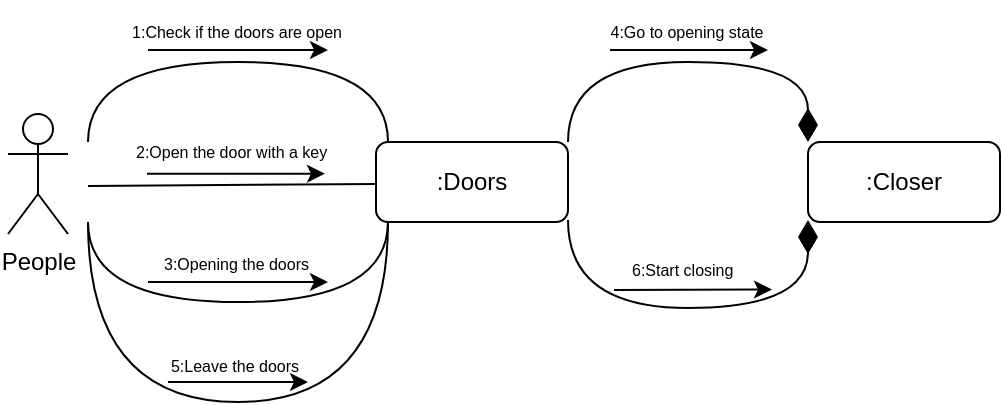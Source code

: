 <mxfile version="28.2.5">
  <diagram name="Сторінка-1" id="fKgZwGhtkzPXgX8_e8Hk">
    <mxGraphModel dx="498" dy="251" grid="1" gridSize="10" guides="1" tooltips="1" connect="1" arrows="1" fold="1" page="1" pageScale="1" pageWidth="827" pageHeight="1169" math="0" shadow="0">
      <root>
        <mxCell id="0" />
        <mxCell id="1" parent="0" />
        <mxCell id="xVluyco-PwGBs1aW7o5T-20" value="&lt;span style=&quot;color: rgb(0, 0, 0); font-family: Helvetica; font-size: 8px; font-style: normal; font-variant-ligatures: normal; font-variant-caps: normal; font-weight: 400; letter-spacing: normal; orphans: 2; text-align: center; text-indent: 0px; text-transform: none; widows: 2; word-spacing: 0px; -webkit-text-stroke-width: 0px; white-space: nowrap; background-color: rgb(255, 255, 255); text-decoration-thickness: initial; text-decoration-style: initial; text-decoration-color: initial; float: none; display: inline !important;&quot;&gt;3:Opening the doors&lt;/span&gt;" style="text;whiteSpace=wrap;html=1;" parent="1" vertex="1">
          <mxGeometry x="286" y="246" width="90" height="40" as="geometry" />
        </mxCell>
        <mxCell id="xVluyco-PwGBs1aW7o5T-1" value="People" style="shape=umlActor;verticalLabelPosition=bottom;verticalAlign=top;html=1;outlineConnect=0;" parent="1" vertex="1">
          <mxGeometry x="210" y="186" width="30" height="60" as="geometry" />
        </mxCell>
        <mxCell id="xVluyco-PwGBs1aW7o5T-5" value="" style="endArrow=none;html=1;rounded=0;edgeStyle=orthogonalEdgeStyle;curved=1;entryX=0;entryY=0;entryDx=0;entryDy=0;" parent="1" edge="1">
          <mxGeometry width="50" height="50" relative="1" as="geometry">
            <mxPoint x="250" y="200" as="sourcePoint" />
            <mxPoint x="400.0" y="200.0" as="targetPoint" />
            <Array as="points">
              <mxPoint x="250" y="160" />
              <mxPoint x="400" y="160" />
            </Array>
          </mxGeometry>
        </mxCell>
        <mxCell id="xVluyco-PwGBs1aW7o5T-6" value=":Doors" style="rounded=1;whiteSpace=wrap;html=1;" parent="1" vertex="1">
          <mxGeometry x="394" y="200" width="96" height="40" as="geometry" />
        </mxCell>
        <mxCell id="xVluyco-PwGBs1aW7o5T-7" value=":Closer" style="rounded=1;whiteSpace=wrap;html=1;" parent="1" vertex="1">
          <mxGeometry x="610" y="200" width="96" height="40" as="geometry" />
        </mxCell>
        <mxCell id="xVluyco-PwGBs1aW7o5T-8" value="" style="endArrow=classic;html=1;rounded=0;" parent="1" edge="1">
          <mxGeometry width="50" height="50" relative="1" as="geometry">
            <mxPoint x="280" y="154" as="sourcePoint" />
            <mxPoint x="370" y="154" as="targetPoint" />
          </mxGeometry>
        </mxCell>
        <mxCell id="xVluyco-PwGBs1aW7o5T-10" value="&lt;span style=&quot;background-color: rgb(255, 255, 255);&quot;&gt;&lt;font style=&quot;font-size: 8px;&quot;&gt;1:Check if the&amp;nbsp;&lt;/font&gt;&lt;/span&gt;&lt;span style=&quot;font-size: 8px; background-color: transparent; color: light-dark(rgb(0, 0, 0), rgb(255, 255, 255));&quot;&gt;doors are open&lt;/span&gt;" style="text;html=1;align=center;verticalAlign=middle;resizable=0;points=[];autosize=1;strokeColor=none;fillColor=none;" parent="1" vertex="1">
          <mxGeometry x="259" y="129" width="130" height="30" as="geometry" />
        </mxCell>
        <mxCell id="xVluyco-PwGBs1aW7o5T-12" value="" style="endArrow=none;html=1;rounded=0;" parent="1" edge="1">
          <mxGeometry width="50" height="50" relative="1" as="geometry">
            <mxPoint x="250" y="222" as="sourcePoint" />
            <mxPoint x="394" y="221" as="targetPoint" />
          </mxGeometry>
        </mxCell>
        <mxCell id="xVluyco-PwGBs1aW7o5T-14" value="" style="endArrow=classic;html=1;rounded=0;" parent="1" edge="1">
          <mxGeometry width="50" height="50" relative="1" as="geometry">
            <mxPoint x="279.5" y="215.85" as="sourcePoint" />
            <mxPoint x="368.5" y="215.85" as="targetPoint" />
          </mxGeometry>
        </mxCell>
        <mxCell id="xVluyco-PwGBs1aW7o5T-15" value="&lt;span style=&quot;color: rgb(0, 0, 0); font-family: Helvetica; font-style: normal; font-variant-ligatures: normal; font-variant-caps: normal; font-weight: 400; letter-spacing: normal; orphans: 2; text-align: center; text-indent: 0px; text-transform: none; widows: 2; word-spacing: 0px; -webkit-text-stroke-width: 0px; white-space: nowrap; background-color: rgb(255, 255, 255); text-decoration-thickness: initial; text-decoration-style: initial; text-decoration-color: initial; float: none; display: inline !important;&quot;&gt;&lt;font style=&quot;font-size: 8px;&quot;&gt;2:Open the door with a key&lt;/font&gt;&lt;/span&gt;" style="text;whiteSpace=wrap;html=1;" parent="1" vertex="1">
          <mxGeometry x="272" y="190" width="160" height="40" as="geometry" />
        </mxCell>
        <mxCell id="xVluyco-PwGBs1aW7o5T-17" value="" style="endArrow=none;html=1;rounded=0;edgeStyle=orthogonalEdgeStyle;curved=1;entryX=0;entryY=0;entryDx=0;entryDy=0;" parent="1" edge="1">
          <mxGeometry width="50" height="50" relative="1" as="geometry">
            <mxPoint x="399.97" y="240.0" as="sourcePoint" />
            <mxPoint x="249.97" y="240.0" as="targetPoint" />
            <Array as="points">
              <mxPoint x="400" y="280.03" />
              <mxPoint x="250" y="280.03" />
            </Array>
          </mxGeometry>
        </mxCell>
        <mxCell id="xVluyco-PwGBs1aW7o5T-19" value="" style="endArrow=classic;html=1;rounded=0;" parent="1" edge="1">
          <mxGeometry width="50" height="50" relative="1" as="geometry">
            <mxPoint x="280" y="270" as="sourcePoint" />
            <mxPoint x="370" y="270" as="targetPoint" />
          </mxGeometry>
        </mxCell>
        <mxCell id="xVluyco-PwGBs1aW7o5T-21" value="&lt;span style=&quot;color: rgb(0, 0, 0); font-family: Helvetica; font-size: 8px; font-style: normal; font-variant-ligatures: normal; font-variant-caps: normal; font-weight: 400; letter-spacing: normal; orphans: 2; text-align: center; text-indent: 0px; text-transform: none; widows: 2; word-spacing: 0px; -webkit-text-stroke-width: 0px; white-space: nowrap; background-color: rgb(255, 255, 255); text-decoration-thickness: initial; text-decoration-style: initial; text-decoration-color: initial; float: none; display: inline !important;&quot;&gt;6:Start closing&lt;/span&gt;" style="text;whiteSpace=wrap;html=1;" parent="1" vertex="1">
          <mxGeometry x="520" y="249" width="90" height="40" as="geometry" />
        </mxCell>
        <mxCell id="xVluyco-PwGBs1aW7o5T-22" value="" style="align=right;html=1;verticalAlign=bottom;endArrow=none;startArrow=diamondThin;startSize=14;startFill=1;edgeStyle=orthogonalEdgeStyle;rounded=0;curved=1;entryX=1;entryY=0;entryDx=0;entryDy=0;exitX=0;exitY=0;exitDx=0;exitDy=0;" parent="1" source="xVluyco-PwGBs1aW7o5T-7" target="xVluyco-PwGBs1aW7o5T-6" edge="1">
          <mxGeometry x="1" relative="1" as="geometry">
            <mxPoint x="570" y="179.333" as="sourcePoint" />
            <mxPoint x="460" y="180" as="targetPoint" />
            <Array as="points">
              <mxPoint x="610" y="160" />
              <mxPoint x="490" y="160" />
            </Array>
          </mxGeometry>
        </mxCell>
        <mxCell id="xVluyco-PwGBs1aW7o5T-23" value="" style="resizable=0;html=1;align=left;verticalAlign=top;labelBackgroundColor=none;fontSize=10" parent="xVluyco-PwGBs1aW7o5T-22" connectable="0" vertex="1">
          <mxGeometry x="-1" relative="1" as="geometry" />
        </mxCell>
        <mxCell id="xVluyco-PwGBs1aW7o5T-24" value="" style="resizable=0;html=1;align=right;verticalAlign=top;labelBackgroundColor=none;fontSize=10" parent="xVluyco-PwGBs1aW7o5T-22" connectable="0" vertex="1">
          <mxGeometry x="1" relative="1" as="geometry" />
        </mxCell>
        <mxCell id="xVluyco-PwGBs1aW7o5T-25" value="" style="endArrow=classic;html=1;rounded=0;" parent="1" edge="1">
          <mxGeometry width="50" height="50" relative="1" as="geometry">
            <mxPoint x="511" y="154" as="sourcePoint" />
            <mxPoint x="590" y="154" as="targetPoint" />
          </mxGeometry>
        </mxCell>
        <mxCell id="xVluyco-PwGBs1aW7o5T-26" value="&lt;font style=&quot;font-size: 8px;&quot;&gt;4:Go to opening state&lt;/font&gt;" style="text;html=1;align=center;verticalAlign=middle;resizable=0;points=[];autosize=1;strokeColor=none;fillColor=none;" parent="1" vertex="1">
          <mxGeometry x="499" y="129" width="100" height="30" as="geometry" />
        </mxCell>
        <mxCell id="xVluyco-PwGBs1aW7o5T-30" value="" style="endArrow=none;html=1;rounded=0;edgeStyle=orthogonalEdgeStyle;curved=1;" parent="1" edge="1">
          <mxGeometry width="50" height="50" relative="1" as="geometry">
            <mxPoint x="400" y="240" as="sourcePoint" />
            <mxPoint x="250" y="240" as="targetPoint" />
            <Array as="points">
              <mxPoint x="400" y="330" />
              <mxPoint x="250" y="330" />
            </Array>
          </mxGeometry>
        </mxCell>
        <mxCell id="xVluyco-PwGBs1aW7o5T-31" value="" style="endArrow=classic;html=1;rounded=0;" parent="1" edge="1">
          <mxGeometry width="50" height="50" relative="1" as="geometry">
            <mxPoint x="290" y="320" as="sourcePoint" />
            <mxPoint x="360" y="320" as="targetPoint" />
          </mxGeometry>
        </mxCell>
        <mxCell id="xVluyco-PwGBs1aW7o5T-32" value="&lt;span style=&quot;font-size: 8px;&quot;&gt;5:Leave the doors&lt;/span&gt;" style="text;html=1;align=center;verticalAlign=middle;resizable=0;points=[];autosize=1;strokeColor=none;fillColor=none;" parent="1" vertex="1">
          <mxGeometry x="278" y="296" width="90" height="30" as="geometry" />
        </mxCell>
        <mxCell id="xVluyco-PwGBs1aW7o5T-33" value="" style="align=right;html=1;verticalAlign=bottom;endArrow=none;startArrow=diamondThin;startSize=14;startFill=1;edgeStyle=orthogonalEdgeStyle;rounded=0;curved=1;entryX=1;entryY=0;entryDx=0;entryDy=0;exitX=0;exitY=0;exitDx=0;exitDy=0;" parent="1" edge="1">
          <mxGeometry x="1" relative="1" as="geometry">
            <mxPoint x="610" y="239" as="sourcePoint" />
            <mxPoint x="490" y="239" as="targetPoint" />
            <Array as="points">
              <mxPoint x="610" y="283" />
              <mxPoint x="490" y="283" />
            </Array>
          </mxGeometry>
        </mxCell>
        <mxCell id="xVluyco-PwGBs1aW7o5T-34" value="" style="resizable=0;html=1;align=left;verticalAlign=top;labelBackgroundColor=none;fontSize=10" parent="xVluyco-PwGBs1aW7o5T-33" connectable="0" vertex="1">
          <mxGeometry x="-1" relative="1" as="geometry" />
        </mxCell>
        <mxCell id="xVluyco-PwGBs1aW7o5T-35" value="" style="resizable=0;html=1;align=right;verticalAlign=top;labelBackgroundColor=none;fontSize=10" parent="xVluyco-PwGBs1aW7o5T-33" connectable="0" vertex="1">
          <mxGeometry x="1" relative="1" as="geometry" />
        </mxCell>
        <mxCell id="xVluyco-PwGBs1aW7o5T-36" value="" style="endArrow=classic;html=1;rounded=0;" parent="1" edge="1">
          <mxGeometry width="50" height="50" relative="1" as="geometry">
            <mxPoint x="513" y="274" as="sourcePoint" />
            <mxPoint x="592" y="273.74" as="targetPoint" />
          </mxGeometry>
        </mxCell>
      </root>
    </mxGraphModel>
  </diagram>
</mxfile>
